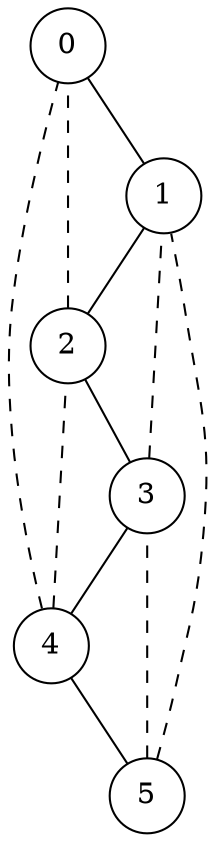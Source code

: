 graph G {
  node [shape=circle];
 0 
 1 
 0 -- 1 
 2 
 1 -- 2 
 2 -- 0 [style=dashed];
 3 
 2 -- 3 
 3 -- 1 [style=dashed];
 4 
 3 -- 4 
 4 -- 0 [style=dashed];
 4 -- 2 [style=dashed];
 5 
 4 -- 5 
 5 -- 1 [style=dashed];
 5 -- 3 [style=dashed];
 }
